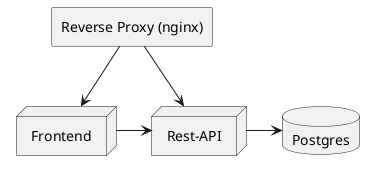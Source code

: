 @startuml
agent "Reverse Proxy (nginx)" as proxy
node Frontend
node "Rest-API" as API
database Postgres

proxy --> Frontend
proxy --> API
Frontend -> API

API -> Postgres

@enduml
